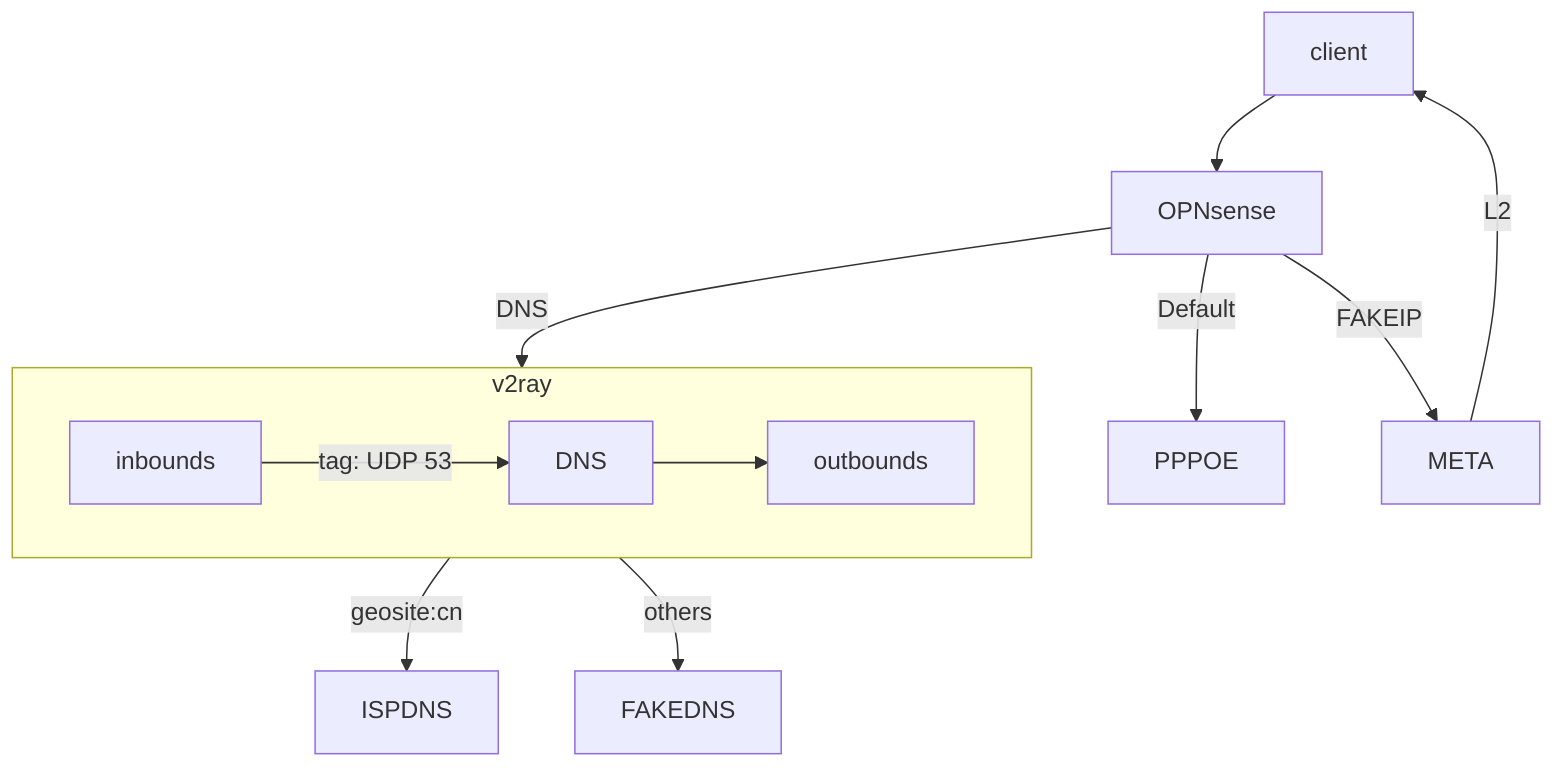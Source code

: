 flowchart TD

    client --> OPNsense

    subgraph v2ray
        inbounds -->|tag: UDP 53| DNS --> outbounds
    end

    v2ray -->|geosite:cn| ISPDNS
    v2ray -->|others| FAKEDNS

    OPNsense -->|Default| PPPOE
    OPNsense -->|FAKEIP| META
    META -->|L2| client
    OPNsense -->|DNS| v2ray